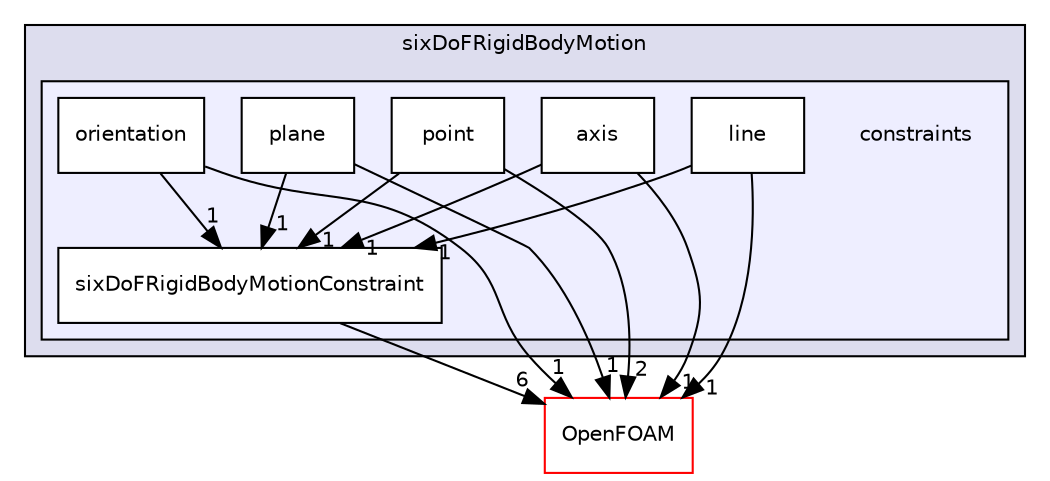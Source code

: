 digraph "src/sixDoFRigidBodyMotion/sixDoFRigidBodyMotion/constraints" {
  bgcolor=transparent;
  compound=true
  node [ fontsize="10", fontname="Helvetica"];
  edge [ labelfontsize="10", labelfontname="Helvetica"];
  subgraph clusterdir_7bf5f2e6b4a44539c2947a2841ca313c {
    graph [ bgcolor="#ddddee", pencolor="black", label="sixDoFRigidBodyMotion" fontname="Helvetica", fontsize="10", URL="dir_7bf5f2e6b4a44539c2947a2841ca313c.html"]
  subgraph clusterdir_a3fa1b3e93b4dbff76eabd3f1d052245 {
    graph [ bgcolor="#eeeeff", pencolor="black", label="" URL="dir_a3fa1b3e93b4dbff76eabd3f1d052245.html"];
    dir_a3fa1b3e93b4dbff76eabd3f1d052245 [shape=plaintext label="constraints"];
    dir_b2d88cd9746092aeeecbe5b570c19d50 [shape=box label="axis" color="black" fillcolor="white" style="filled" URL="dir_b2d88cd9746092aeeecbe5b570c19d50.html"];
    dir_a2b66d5c6b2d0440391e42d8ba16c9c7 [shape=box label="line" color="black" fillcolor="white" style="filled" URL="dir_a2b66d5c6b2d0440391e42d8ba16c9c7.html"];
    dir_4348fc2794a0568b5cf4169726d44607 [shape=box label="orientation" color="black" fillcolor="white" style="filled" URL="dir_4348fc2794a0568b5cf4169726d44607.html"];
    dir_154f6ee11dff5a25ece6ce4526926f07 [shape=box label="plane" color="black" fillcolor="white" style="filled" URL="dir_154f6ee11dff5a25ece6ce4526926f07.html"];
    dir_a9dfc540c9528b4ed421d4fe90fa1328 [shape=box label="point" color="black" fillcolor="white" style="filled" URL="dir_a9dfc540c9528b4ed421d4fe90fa1328.html"];
    dir_891fd279f962f2a32e570146a8fe449d [shape=box label="sixDoFRigidBodyMotionConstraint" color="black" fillcolor="white" style="filled" URL="dir_891fd279f962f2a32e570146a8fe449d.html"];
  }
  }
  dir_c5473ff19b20e6ec4dfe5c310b3778a8 [shape=box label="OpenFOAM" color="red" URL="dir_c5473ff19b20e6ec4dfe5c310b3778a8.html"];
  dir_a2b66d5c6b2d0440391e42d8ba16c9c7->dir_891fd279f962f2a32e570146a8fe449d [headlabel="1", labeldistance=1.5 headhref="dir_002739_002743.html"];
  dir_a2b66d5c6b2d0440391e42d8ba16c9c7->dir_c5473ff19b20e6ec4dfe5c310b3778a8 [headlabel="1", labeldistance=1.5 headhref="dir_002739_001898.html"];
  dir_4348fc2794a0568b5cf4169726d44607->dir_891fd279f962f2a32e570146a8fe449d [headlabel="1", labeldistance=1.5 headhref="dir_002740_002743.html"];
  dir_4348fc2794a0568b5cf4169726d44607->dir_c5473ff19b20e6ec4dfe5c310b3778a8 [headlabel="1", labeldistance=1.5 headhref="dir_002740_001898.html"];
  dir_b2d88cd9746092aeeecbe5b570c19d50->dir_891fd279f962f2a32e570146a8fe449d [headlabel="1", labeldistance=1.5 headhref="dir_002738_002743.html"];
  dir_b2d88cd9746092aeeecbe5b570c19d50->dir_c5473ff19b20e6ec4dfe5c310b3778a8 [headlabel="1", labeldistance=1.5 headhref="dir_002738_001898.html"];
  dir_154f6ee11dff5a25ece6ce4526926f07->dir_891fd279f962f2a32e570146a8fe449d [headlabel="1", labeldistance=1.5 headhref="dir_002741_002743.html"];
  dir_154f6ee11dff5a25ece6ce4526926f07->dir_c5473ff19b20e6ec4dfe5c310b3778a8 [headlabel="1", labeldistance=1.5 headhref="dir_002741_001898.html"];
  dir_891fd279f962f2a32e570146a8fe449d->dir_c5473ff19b20e6ec4dfe5c310b3778a8 [headlabel="6", labeldistance=1.5 headhref="dir_002743_001898.html"];
  dir_a9dfc540c9528b4ed421d4fe90fa1328->dir_891fd279f962f2a32e570146a8fe449d [headlabel="1", labeldistance=1.5 headhref="dir_002742_002743.html"];
  dir_a9dfc540c9528b4ed421d4fe90fa1328->dir_c5473ff19b20e6ec4dfe5c310b3778a8 [headlabel="2", labeldistance=1.5 headhref="dir_002742_001898.html"];
}
